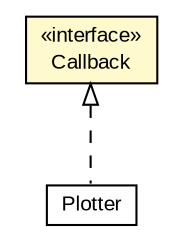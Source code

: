 #!/usr/local/bin/dot
#
# Class diagram 
# Generated by UMLGraph version R5_6-24-gf6e263 (http://www.umlgraph.org/)
#

digraph G {
	edge [fontname="arial",fontsize=10,labelfontname="arial",labelfontsize=10];
	node [fontname="arial",fontsize=10,shape=plaintext];
	nodesep=0.25;
	ranksep=0.5;
	// org.osmdroid.samplefragments.milstd2525.ListPicker.Callback
	c24694 [label=<<table title="org.osmdroid.samplefragments.milstd2525.ListPicker.Callback" border="0" cellborder="1" cellspacing="0" cellpadding="2" port="p" bgcolor="lemonChiffon" href="./ListPicker.Callback.html">
		<tr><td><table border="0" cellspacing="0" cellpadding="1">
<tr><td align="center" balign="center"> &#171;interface&#187; </td></tr>
<tr><td align="center" balign="center"> Callback </td></tr>
		</table></td></tr>
		</table>>, URL="./ListPicker.Callback.html", fontname="arial", fontcolor="black", fontsize=10.0];
	// org.osmdroid.samplefragments.milstd2525.Plotter
	c24700 [label=<<table title="org.osmdroid.samplefragments.milstd2525.Plotter" border="0" cellborder="1" cellspacing="0" cellpadding="2" port="p" href="./Plotter.html">
		<tr><td><table border="0" cellspacing="0" cellpadding="1">
<tr><td align="center" balign="center"> Plotter </td></tr>
		</table></td></tr>
		</table>>, URL="./Plotter.html", fontname="arial", fontcolor="black", fontsize=10.0];
	//org.osmdroid.samplefragments.milstd2525.Plotter implements org.osmdroid.samplefragments.milstd2525.ListPicker.Callback
	c24694:p -> c24700:p [dir=back,arrowtail=empty,style=dashed];
}

